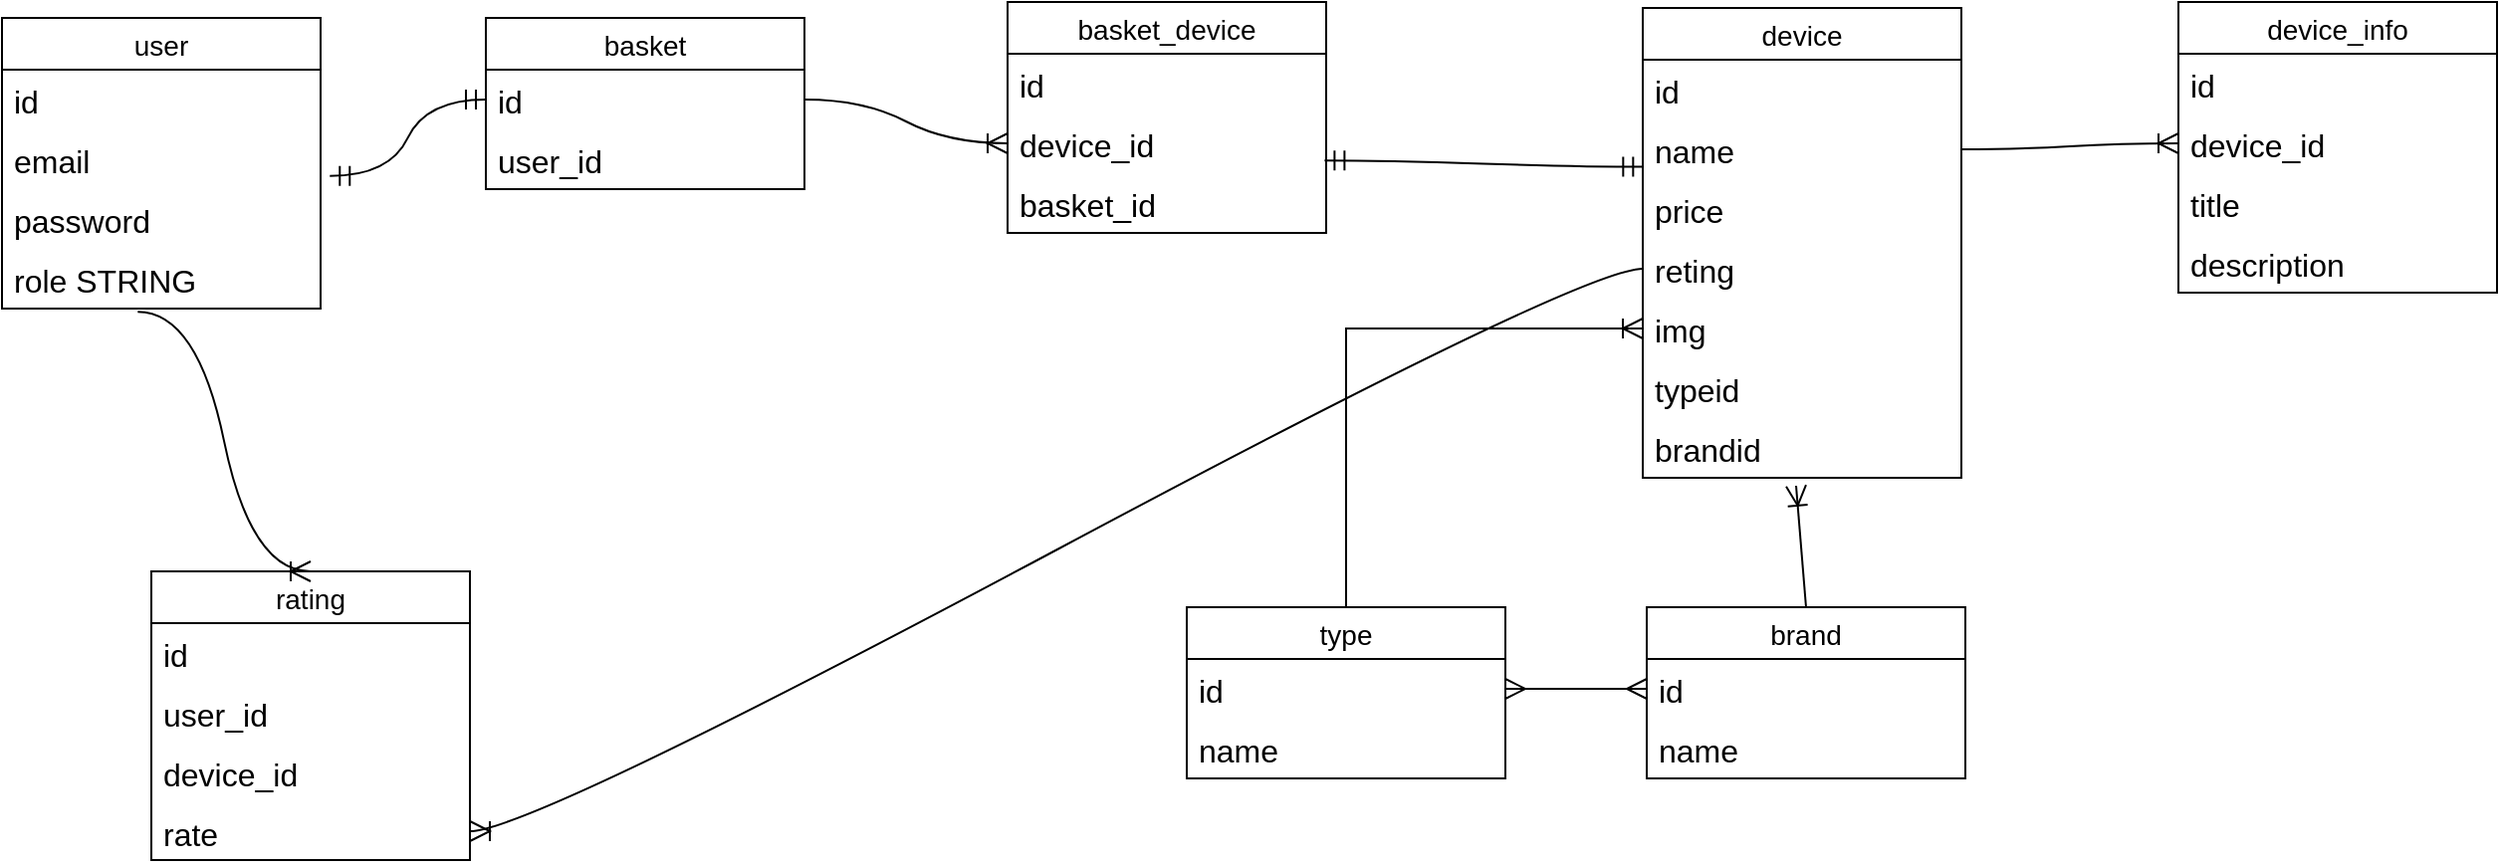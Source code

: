 <mxfile version="20.8.16" type="device"><diagram name="Page-1" id="rVmNIs7hF_lVdBVCrlQB"><mxGraphModel dx="1436" dy="606" grid="0" gridSize="10" guides="1" tooltips="1" connect="1" arrows="1" fold="1" page="0" pageScale="1" pageWidth="850" pageHeight="1100" math="0" shadow="0"><root><mxCell id="0"/><mxCell id="1" parent="0"/><mxCell id="YYUbI7FryPVZy-1Tb59M-1" value="user" style="swimlane;fontStyle=0;childLayout=stackLayout;horizontal=1;startSize=26;horizontalStack=0;resizeParent=1;resizeParentMax=0;resizeLast=0;collapsible=1;marginBottom=0;align=center;fontSize=14;" parent="1" vertex="1"><mxGeometry x="-279" y="24" width="160" height="146" as="geometry"/></mxCell><mxCell id="YYUbI7FryPVZy-1Tb59M-2" value="id" style="text;strokeColor=none;fillColor=none;spacingLeft=4;spacingRight=4;overflow=hidden;rotatable=0;points=[[0,0.5],[1,0.5]];portConstraint=eastwest;fontSize=16;whiteSpace=wrap;html=1;" parent="YYUbI7FryPVZy-1Tb59M-1" vertex="1"><mxGeometry y="26" width="160" height="30" as="geometry"/></mxCell><mxCell id="YYUbI7FryPVZy-1Tb59M-3" value="email" style="text;strokeColor=none;fillColor=none;spacingLeft=4;spacingRight=4;overflow=hidden;rotatable=0;points=[[0,0.5],[1,0.5]];portConstraint=eastwest;fontSize=16;whiteSpace=wrap;html=1;" parent="YYUbI7FryPVZy-1Tb59M-1" vertex="1"><mxGeometry y="56" width="160" height="30" as="geometry"/></mxCell><mxCell id="YYUbI7FryPVZy-1Tb59M-5" value="password" style="text;strokeColor=none;fillColor=none;spacingLeft=4;spacingRight=4;overflow=hidden;rotatable=0;points=[[0,0.5],[1,0.5]];portConstraint=eastwest;fontSize=16;whiteSpace=wrap;html=1;" parent="YYUbI7FryPVZy-1Tb59M-1" vertex="1"><mxGeometry y="86" width="160" height="30" as="geometry"/></mxCell><mxCell id="YYUbI7FryPVZy-1Tb59M-4" value="role STRING" style="text;strokeColor=none;fillColor=none;spacingLeft=4;spacingRight=4;overflow=hidden;rotatable=0;points=[[0,0.5],[1,0.5]];portConstraint=eastwest;fontSize=16;whiteSpace=wrap;html=1;" parent="YYUbI7FryPVZy-1Tb59M-1" vertex="1"><mxGeometry y="116" width="160" height="30" as="geometry"/></mxCell><mxCell id="YYUbI7FryPVZy-1Tb59M-6" value="basket" style="swimlane;fontStyle=0;childLayout=stackLayout;horizontal=1;startSize=26;horizontalStack=0;resizeParent=1;resizeParentMax=0;resizeLast=0;collapsible=1;marginBottom=0;align=center;fontSize=14;" parent="1" vertex="1"><mxGeometry x="-36" y="24" width="160" height="86" as="geometry"/></mxCell><mxCell id="YYUbI7FryPVZy-1Tb59M-7" value="id" style="text;strokeColor=none;fillColor=none;spacingLeft=4;spacingRight=4;overflow=hidden;rotatable=0;points=[[0,0.5],[1,0.5]];portConstraint=eastwest;fontSize=16;whiteSpace=wrap;html=1;" parent="YYUbI7FryPVZy-1Tb59M-6" vertex="1"><mxGeometry y="26" width="160" height="30" as="geometry"/></mxCell><mxCell id="YYUbI7FryPVZy-1Tb59M-8" value="user_id" style="text;strokeColor=none;fillColor=none;spacingLeft=4;spacingRight=4;overflow=hidden;rotatable=0;points=[[0,0.5],[1,0.5]];portConstraint=eastwest;fontSize=16;whiteSpace=wrap;html=1;" parent="YYUbI7FryPVZy-1Tb59M-6" vertex="1"><mxGeometry y="56" width="160" height="30" as="geometry"/></mxCell><mxCell id="YYUbI7FryPVZy-1Tb59M-11" value="" style="edgeStyle=entityRelationEdgeStyle;fontSize=12;html=1;endArrow=ERmandOne;startArrow=ERmandOne;rounded=0;startSize=8;endSize=8;curved=1;exitX=1.029;exitY=0.78;exitDx=0;exitDy=0;exitPerimeter=0;entryX=0;entryY=0.5;entryDx=0;entryDy=0;" parent="1" source="YYUbI7FryPVZy-1Tb59M-3" target="YYUbI7FryPVZy-1Tb59M-7" edge="1"><mxGeometry width="100" height="100" relative="1" as="geometry"><mxPoint x="-71" y="273" as="sourcePoint"/><mxPoint x="29" y="173" as="targetPoint"/></mxGeometry></mxCell><mxCell id="YYUbI7FryPVZy-1Tb59M-12" value="device" style="swimlane;fontStyle=0;childLayout=stackLayout;horizontal=1;startSize=26;horizontalStack=0;resizeParent=1;resizeParentMax=0;resizeLast=0;collapsible=1;marginBottom=0;align=center;fontSize=14;" parent="1" vertex="1"><mxGeometry x="545" y="19" width="160" height="236" as="geometry"/></mxCell><mxCell id="YYUbI7FryPVZy-1Tb59M-13" value="id" style="text;strokeColor=none;fillColor=none;spacingLeft=4;spacingRight=4;overflow=hidden;rotatable=0;points=[[0,0.5],[1,0.5]];portConstraint=eastwest;fontSize=16;whiteSpace=wrap;html=1;" parent="YYUbI7FryPVZy-1Tb59M-12" vertex="1"><mxGeometry y="26" width="160" height="30" as="geometry"/></mxCell><mxCell id="YYUbI7FryPVZy-1Tb59M-14" value="name" style="text;strokeColor=none;fillColor=none;spacingLeft=4;spacingRight=4;overflow=hidden;rotatable=0;points=[[0,0.5],[1,0.5]];portConstraint=eastwest;fontSize=16;whiteSpace=wrap;html=1;" parent="YYUbI7FryPVZy-1Tb59M-12" vertex="1"><mxGeometry y="56" width="160" height="30" as="geometry"/></mxCell><mxCell id="YYUbI7FryPVZy-1Tb59M-15" value="price" style="text;strokeColor=none;fillColor=none;spacingLeft=4;spacingRight=4;overflow=hidden;rotatable=0;points=[[0,0.5],[1,0.5]];portConstraint=eastwest;fontSize=16;whiteSpace=wrap;html=1;" parent="YYUbI7FryPVZy-1Tb59M-12" vertex="1"><mxGeometry y="86" width="160" height="30" as="geometry"/></mxCell><mxCell id="YYUbI7FryPVZy-1Tb59M-16" value="reting" style="text;strokeColor=none;fillColor=none;spacingLeft=4;spacingRight=4;overflow=hidden;rotatable=0;points=[[0,0.5],[1,0.5]];portConstraint=eastwest;fontSize=16;whiteSpace=wrap;html=1;" parent="YYUbI7FryPVZy-1Tb59M-12" vertex="1"><mxGeometry y="116" width="160" height="30" as="geometry"/></mxCell><mxCell id="YYUbI7FryPVZy-1Tb59M-17" value="img" style="text;strokeColor=none;fillColor=none;spacingLeft=4;spacingRight=4;overflow=hidden;rotatable=0;points=[[0,0.5],[1,0.5]];portConstraint=eastwest;fontSize=16;whiteSpace=wrap;html=1;" parent="YYUbI7FryPVZy-1Tb59M-12" vertex="1"><mxGeometry y="146" width="160" height="30" as="geometry"/></mxCell><mxCell id="YYUbI7FryPVZy-1Tb59M-24" value="typeid" style="text;strokeColor=none;fillColor=none;spacingLeft=4;spacingRight=4;overflow=hidden;rotatable=0;points=[[0,0.5],[1,0.5]];portConstraint=eastwest;fontSize=16;whiteSpace=wrap;html=1;" parent="YYUbI7FryPVZy-1Tb59M-12" vertex="1"><mxGeometry y="176" width="160" height="30" as="geometry"/></mxCell><mxCell id="YYUbI7FryPVZy-1Tb59M-25" value="brandid" style="text;strokeColor=none;fillColor=none;spacingLeft=4;spacingRight=4;overflow=hidden;rotatable=0;points=[[0,0.5],[1,0.5]];portConstraint=eastwest;fontSize=16;whiteSpace=wrap;html=1;" parent="YYUbI7FryPVZy-1Tb59M-12" vertex="1"><mxGeometry y="206" width="160" height="30" as="geometry"/></mxCell><mxCell id="YYUbI7FryPVZy-1Tb59M-26" value="type" style="swimlane;fontStyle=0;childLayout=stackLayout;horizontal=1;startSize=26;horizontalStack=0;resizeParent=1;resizeParentMax=0;resizeLast=0;collapsible=1;marginBottom=0;align=center;fontSize=14;" parent="1" vertex="1"><mxGeometry x="316" y="320" width="160" height="86" as="geometry"/></mxCell><mxCell id="YYUbI7FryPVZy-1Tb59M-27" value="id" style="text;strokeColor=none;fillColor=none;spacingLeft=4;spacingRight=4;overflow=hidden;rotatable=0;points=[[0,0.5],[1,0.5]];portConstraint=eastwest;fontSize=16;whiteSpace=wrap;html=1;" parent="YYUbI7FryPVZy-1Tb59M-26" vertex="1"><mxGeometry y="26" width="160" height="30" as="geometry"/></mxCell><mxCell id="YYUbI7FryPVZy-1Tb59M-28" value="name" style="text;strokeColor=none;fillColor=none;spacingLeft=4;spacingRight=4;overflow=hidden;rotatable=0;points=[[0,0.5],[1,0.5]];portConstraint=eastwest;fontSize=16;whiteSpace=wrap;html=1;" parent="YYUbI7FryPVZy-1Tb59M-26" vertex="1"><mxGeometry y="56" width="160" height="30" as="geometry"/></mxCell><mxCell id="YYUbI7FryPVZy-1Tb59M-30" value="brand" style="swimlane;fontStyle=0;childLayout=stackLayout;horizontal=1;startSize=26;horizontalStack=0;resizeParent=1;resizeParentMax=0;resizeLast=0;collapsible=1;marginBottom=0;align=center;fontSize=14;" parent="1" vertex="1"><mxGeometry x="547" y="320" width="160" height="86" as="geometry"/></mxCell><mxCell id="YYUbI7FryPVZy-1Tb59M-31" value="id" style="text;strokeColor=none;fillColor=none;spacingLeft=4;spacingRight=4;overflow=hidden;rotatable=0;points=[[0,0.5],[1,0.5]];portConstraint=eastwest;fontSize=16;whiteSpace=wrap;html=1;" parent="YYUbI7FryPVZy-1Tb59M-30" vertex="1"><mxGeometry y="26" width="160" height="30" as="geometry"/></mxCell><mxCell id="YYUbI7FryPVZy-1Tb59M-32" value="name" style="text;strokeColor=none;fillColor=none;spacingLeft=4;spacingRight=4;overflow=hidden;rotatable=0;points=[[0,0.5],[1,0.5]];portConstraint=eastwest;fontSize=16;whiteSpace=wrap;html=1;" parent="YYUbI7FryPVZy-1Tb59M-30" vertex="1"><mxGeometry y="56" width="160" height="30" as="geometry"/></mxCell><mxCell id="YYUbI7FryPVZy-1Tb59M-34" value="" style="edgeStyle=orthogonalEdgeStyle;fontSize=12;html=1;endArrow=ERoneToMany;rounded=0;startSize=8;endSize=8;" parent="1" source="YYUbI7FryPVZy-1Tb59M-26" target="YYUbI7FryPVZy-1Tb59M-17" edge="1"><mxGeometry width="100" height="100" relative="1" as="geometry"><mxPoint x="403" y="249" as="sourcePoint"/><mxPoint x="503" y="149" as="targetPoint"/></mxGeometry></mxCell><mxCell id="YYUbI7FryPVZy-1Tb59M-36" value="" style="fontSize=12;html=1;endArrow=ERoneToMany;rounded=0;startSize=8;endSize=8;exitX=0.5;exitY=0;exitDx=0;exitDy=0;" parent="1" source="YYUbI7FryPVZy-1Tb59M-30" edge="1"><mxGeometry width="100" height="100" relative="1" as="geometry"><mxPoint x="496" y="358" as="sourcePoint"/><mxPoint x="622" y="259" as="targetPoint"/></mxGeometry></mxCell><mxCell id="YYUbI7FryPVZy-1Tb59M-37" value="" style="edgeStyle=entityRelationEdgeStyle;fontSize=12;html=1;endArrow=ERmany;startArrow=ERmany;rounded=0;startSize=8;endSize=8;curved=1;exitX=1;exitY=0.5;exitDx=0;exitDy=0;entryX=0;entryY=0.5;entryDx=0;entryDy=0;" parent="1" source="YYUbI7FryPVZy-1Tb59M-27" target="YYUbI7FryPVZy-1Tb59M-31" edge="1"><mxGeometry width="100" height="100" relative="1" as="geometry"><mxPoint x="496" y="358" as="sourcePoint"/><mxPoint x="596" y="258" as="targetPoint"/></mxGeometry></mxCell><mxCell id="YYUbI7FryPVZy-1Tb59M-38" value="device_info" style="swimlane;fontStyle=0;childLayout=stackLayout;horizontal=1;startSize=26;horizontalStack=0;resizeParent=1;resizeParentMax=0;resizeLast=0;collapsible=1;marginBottom=0;align=center;fontSize=14;" parent="1" vertex="1"><mxGeometry x="814" y="16" width="160" height="146" as="geometry"/></mxCell><mxCell id="YYUbI7FryPVZy-1Tb59M-39" value="id" style="text;strokeColor=none;fillColor=none;spacingLeft=4;spacingRight=4;overflow=hidden;rotatable=0;points=[[0,0.5],[1,0.5]];portConstraint=eastwest;fontSize=16;whiteSpace=wrap;html=1;" parent="YYUbI7FryPVZy-1Tb59M-38" vertex="1"><mxGeometry y="26" width="160" height="30" as="geometry"/></mxCell><mxCell id="YYUbI7FryPVZy-1Tb59M-40" value="device_id" style="text;strokeColor=none;fillColor=none;spacingLeft=4;spacingRight=4;overflow=hidden;rotatable=0;points=[[0,0.5],[1,0.5]];portConstraint=eastwest;fontSize=16;whiteSpace=wrap;html=1;" parent="YYUbI7FryPVZy-1Tb59M-38" vertex="1"><mxGeometry y="56" width="160" height="30" as="geometry"/></mxCell><mxCell id="YYUbI7FryPVZy-1Tb59M-41" value="title" style="text;strokeColor=none;fillColor=none;spacingLeft=4;spacingRight=4;overflow=hidden;rotatable=0;points=[[0,0.5],[1,0.5]];portConstraint=eastwest;fontSize=16;whiteSpace=wrap;html=1;" parent="YYUbI7FryPVZy-1Tb59M-38" vertex="1"><mxGeometry y="86" width="160" height="30" as="geometry"/></mxCell><mxCell id="YYUbI7FryPVZy-1Tb59M-42" value="description" style="text;strokeColor=none;fillColor=none;spacingLeft=4;spacingRight=4;overflow=hidden;rotatable=0;points=[[0,0.5],[1,0.5]];portConstraint=eastwest;fontSize=16;whiteSpace=wrap;html=1;" parent="YYUbI7FryPVZy-1Tb59M-38" vertex="1"><mxGeometry y="116" width="160" height="30" as="geometry"/></mxCell><mxCell id="YYUbI7FryPVZy-1Tb59M-43" value="" style="edgeStyle=entityRelationEdgeStyle;fontSize=12;html=1;endArrow=ERoneToMany;rounded=0;startSize=8;endSize=8;curved=1;" parent="1" source="YYUbI7FryPVZy-1Tb59M-14" target="YYUbI7FryPVZy-1Tb59M-40" edge="1"><mxGeometry width="100" height="100" relative="1" as="geometry"><mxPoint x="496" y="159" as="sourcePoint"/><mxPoint x="596" y="59" as="targetPoint"/></mxGeometry></mxCell><mxCell id="YYUbI7FryPVZy-1Tb59M-44" value="basket_device" style="swimlane;fontStyle=0;childLayout=stackLayout;horizontal=1;startSize=26;horizontalStack=0;resizeParent=1;resizeParentMax=0;resizeLast=0;collapsible=1;marginBottom=0;align=center;fontSize=14;" parent="1" vertex="1"><mxGeometry x="226" y="16" width="160" height="116" as="geometry"/></mxCell><mxCell id="YYUbI7FryPVZy-1Tb59M-45" value="id" style="text;strokeColor=none;fillColor=none;spacingLeft=4;spacingRight=4;overflow=hidden;rotatable=0;points=[[0,0.5],[1,0.5]];portConstraint=eastwest;fontSize=16;whiteSpace=wrap;html=1;" parent="YYUbI7FryPVZy-1Tb59M-44" vertex="1"><mxGeometry y="26" width="160" height="30" as="geometry"/></mxCell><mxCell id="YYUbI7FryPVZy-1Tb59M-46" value="device_id" style="text;strokeColor=none;fillColor=none;spacingLeft=4;spacingRight=4;overflow=hidden;rotatable=0;points=[[0,0.5],[1,0.5]];portConstraint=eastwest;fontSize=16;whiteSpace=wrap;html=1;" parent="YYUbI7FryPVZy-1Tb59M-44" vertex="1"><mxGeometry y="56" width="160" height="30" as="geometry"/></mxCell><mxCell id="YYUbI7FryPVZy-1Tb59M-47" value="basket_id" style="text;strokeColor=none;fillColor=none;spacingLeft=4;spacingRight=4;overflow=hidden;rotatable=0;points=[[0,0.5],[1,0.5]];portConstraint=eastwest;fontSize=16;whiteSpace=wrap;html=1;" parent="YYUbI7FryPVZy-1Tb59M-44" vertex="1"><mxGeometry y="86" width="160" height="30" as="geometry"/></mxCell><mxCell id="YYUbI7FryPVZy-1Tb59M-48" value="" style="edgeStyle=entityRelationEdgeStyle;fontSize=12;html=1;endArrow=ERoneToMany;rounded=0;startSize=8;endSize=8;curved=1;exitX=1;exitY=0.5;exitDx=0;exitDy=0;entryX=0;entryY=0.5;entryDx=0;entryDy=0;" parent="1" source="YYUbI7FryPVZy-1Tb59M-7" target="YYUbI7FryPVZy-1Tb59M-46" edge="1"><mxGeometry width="100" height="100" relative="1" as="geometry"><mxPoint x="98" y="159" as="sourcePoint"/><mxPoint x="198" y="59" as="targetPoint"/></mxGeometry></mxCell><mxCell id="YYUbI7FryPVZy-1Tb59M-49" value="" style="edgeStyle=entityRelationEdgeStyle;fontSize=12;html=1;endArrow=ERmandOne;startArrow=ERmandOne;rounded=0;startSize=8;endSize=8;curved=1;entryX=0.001;entryY=0.793;entryDx=0;entryDy=0;entryPerimeter=0;exitX=0.995;exitY=0.787;exitDx=0;exitDy=0;exitPerimeter=0;" parent="1" source="YYUbI7FryPVZy-1Tb59M-46" target="YYUbI7FryPVZy-1Tb59M-14" edge="1"><mxGeometry width="100" height="100" relative="1" as="geometry"><mxPoint x="98" y="159" as="sourcePoint"/><mxPoint x="198" y="59" as="targetPoint"/></mxGeometry></mxCell><mxCell id="YYUbI7FryPVZy-1Tb59M-51" value="rating" style="swimlane;fontStyle=0;childLayout=stackLayout;horizontal=1;startSize=26;horizontalStack=0;resizeParent=1;resizeParentMax=0;resizeLast=0;collapsible=1;marginBottom=0;align=center;fontSize=14;" parent="1" vertex="1"><mxGeometry x="-204" y="302" width="160" height="145" as="geometry"/></mxCell><mxCell id="YYUbI7FryPVZy-1Tb59M-52" value="id" style="text;strokeColor=none;fillColor=none;spacingLeft=4;spacingRight=4;overflow=hidden;rotatable=0;points=[[0,0.5],[1,0.5]];portConstraint=eastwest;fontSize=16;whiteSpace=wrap;html=1;" parent="YYUbI7FryPVZy-1Tb59M-51" vertex="1"><mxGeometry y="26" width="160" height="30" as="geometry"/></mxCell><mxCell id="YYUbI7FryPVZy-1Tb59M-53" value="user_id" style="text;strokeColor=none;fillColor=none;spacingLeft=4;spacingRight=4;overflow=hidden;rotatable=0;points=[[0,0.5],[1,0.5]];portConstraint=eastwest;fontSize=16;whiteSpace=wrap;html=1;" parent="YYUbI7FryPVZy-1Tb59M-51" vertex="1"><mxGeometry y="56" width="160" height="30" as="geometry"/></mxCell><mxCell id="YYUbI7FryPVZy-1Tb59M-54" value="device_id" style="text;strokeColor=none;fillColor=none;spacingLeft=4;spacingRight=4;overflow=hidden;rotatable=0;points=[[0,0.5],[1,0.5]];portConstraint=eastwest;fontSize=16;whiteSpace=wrap;html=1;" parent="YYUbI7FryPVZy-1Tb59M-51" vertex="1"><mxGeometry y="86" width="160" height="30" as="geometry"/></mxCell><mxCell id="YYUbI7FryPVZy-1Tb59M-55" value="rate" style="text;strokeColor=none;fillColor=none;spacingLeft=4;spacingRight=4;overflow=hidden;rotatable=0;points=[[0,0.5],[1,0.5]];portConstraint=eastwest;fontSize=16;whiteSpace=wrap;html=1;" parent="YYUbI7FryPVZy-1Tb59M-51" vertex="1"><mxGeometry y="116" width="160" height="29" as="geometry"/></mxCell><mxCell id="YYUbI7FryPVZy-1Tb59M-57" value="" style="edgeStyle=entityRelationEdgeStyle;fontSize=12;html=1;endArrow=ERoneToMany;rounded=0;startSize=8;endSize=8;curved=1;exitX=0.426;exitY=1.053;exitDx=0;exitDy=0;exitPerimeter=0;entryX=0.5;entryY=0;entryDx=0;entryDy=0;" parent="1" source="YYUbI7FryPVZy-1Tb59M-4" target="YYUbI7FryPVZy-1Tb59M-51" edge="1"><mxGeometry width="100" height="100" relative="1" as="geometry"><mxPoint x="98" y="259" as="sourcePoint"/><mxPoint x="198" y="159" as="targetPoint"/></mxGeometry></mxCell><mxCell id="YYUbI7FryPVZy-1Tb59M-58" value="" style="edgeStyle=entityRelationEdgeStyle;fontSize=12;html=1;endArrow=ERoneToMany;rounded=0;startSize=8;endSize=8;curved=1;" parent="1" source="YYUbI7FryPVZy-1Tb59M-16" target="YYUbI7FryPVZy-1Tb59M-55" edge="1"><mxGeometry width="100" height="100" relative="1" as="geometry"><mxPoint x="98" y="259" as="sourcePoint"/><mxPoint x="198" y="159" as="targetPoint"/></mxGeometry></mxCell></root></mxGraphModel></diagram></mxfile>